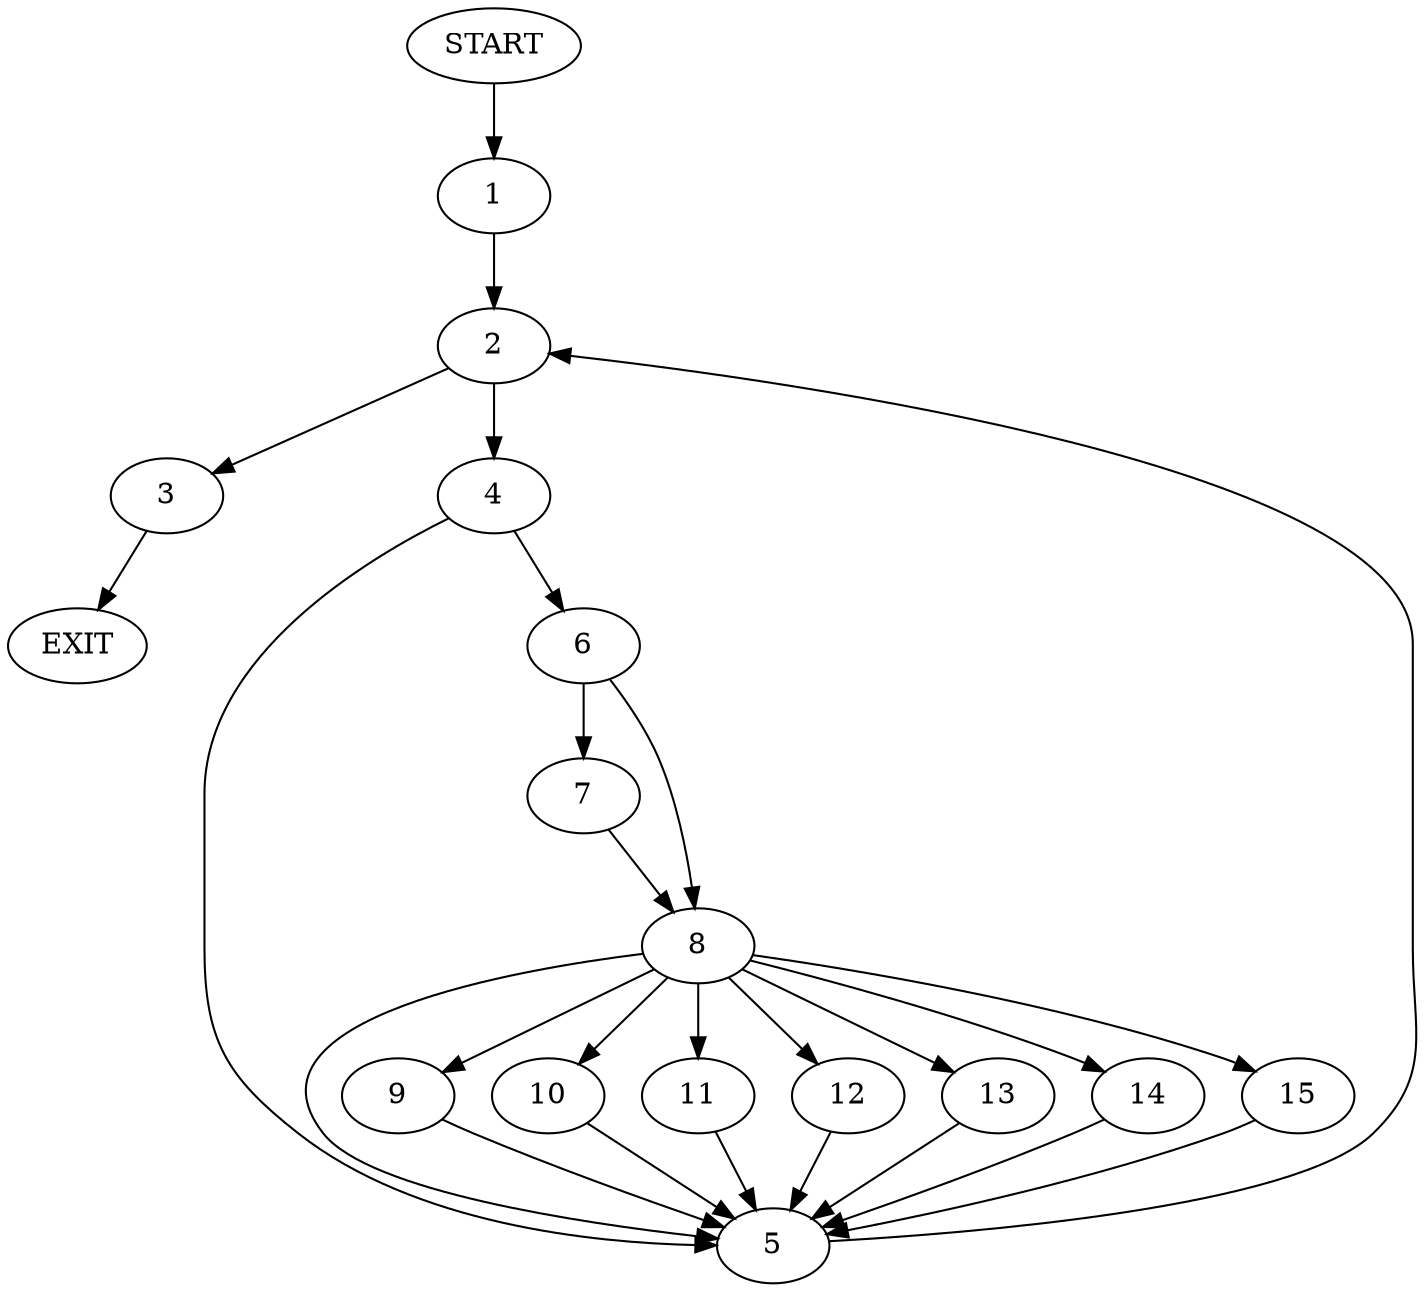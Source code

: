 digraph {
0 [label="START"]
16 [label="EXIT"]
0 -> 1
1 -> 2
2 -> 3
2 -> 4
3 -> 16
4 -> 5
4 -> 6
5 -> 2
6 -> 7
6 -> 8
7 -> 8
8 -> 9
8 -> 5
8 -> 10
8 -> 11
8 -> 12
8 -> 13
8 -> 14
8 -> 15
12 -> 5
13 -> 5
10 -> 5
9 -> 5
11 -> 5
14 -> 5
15 -> 5
}
